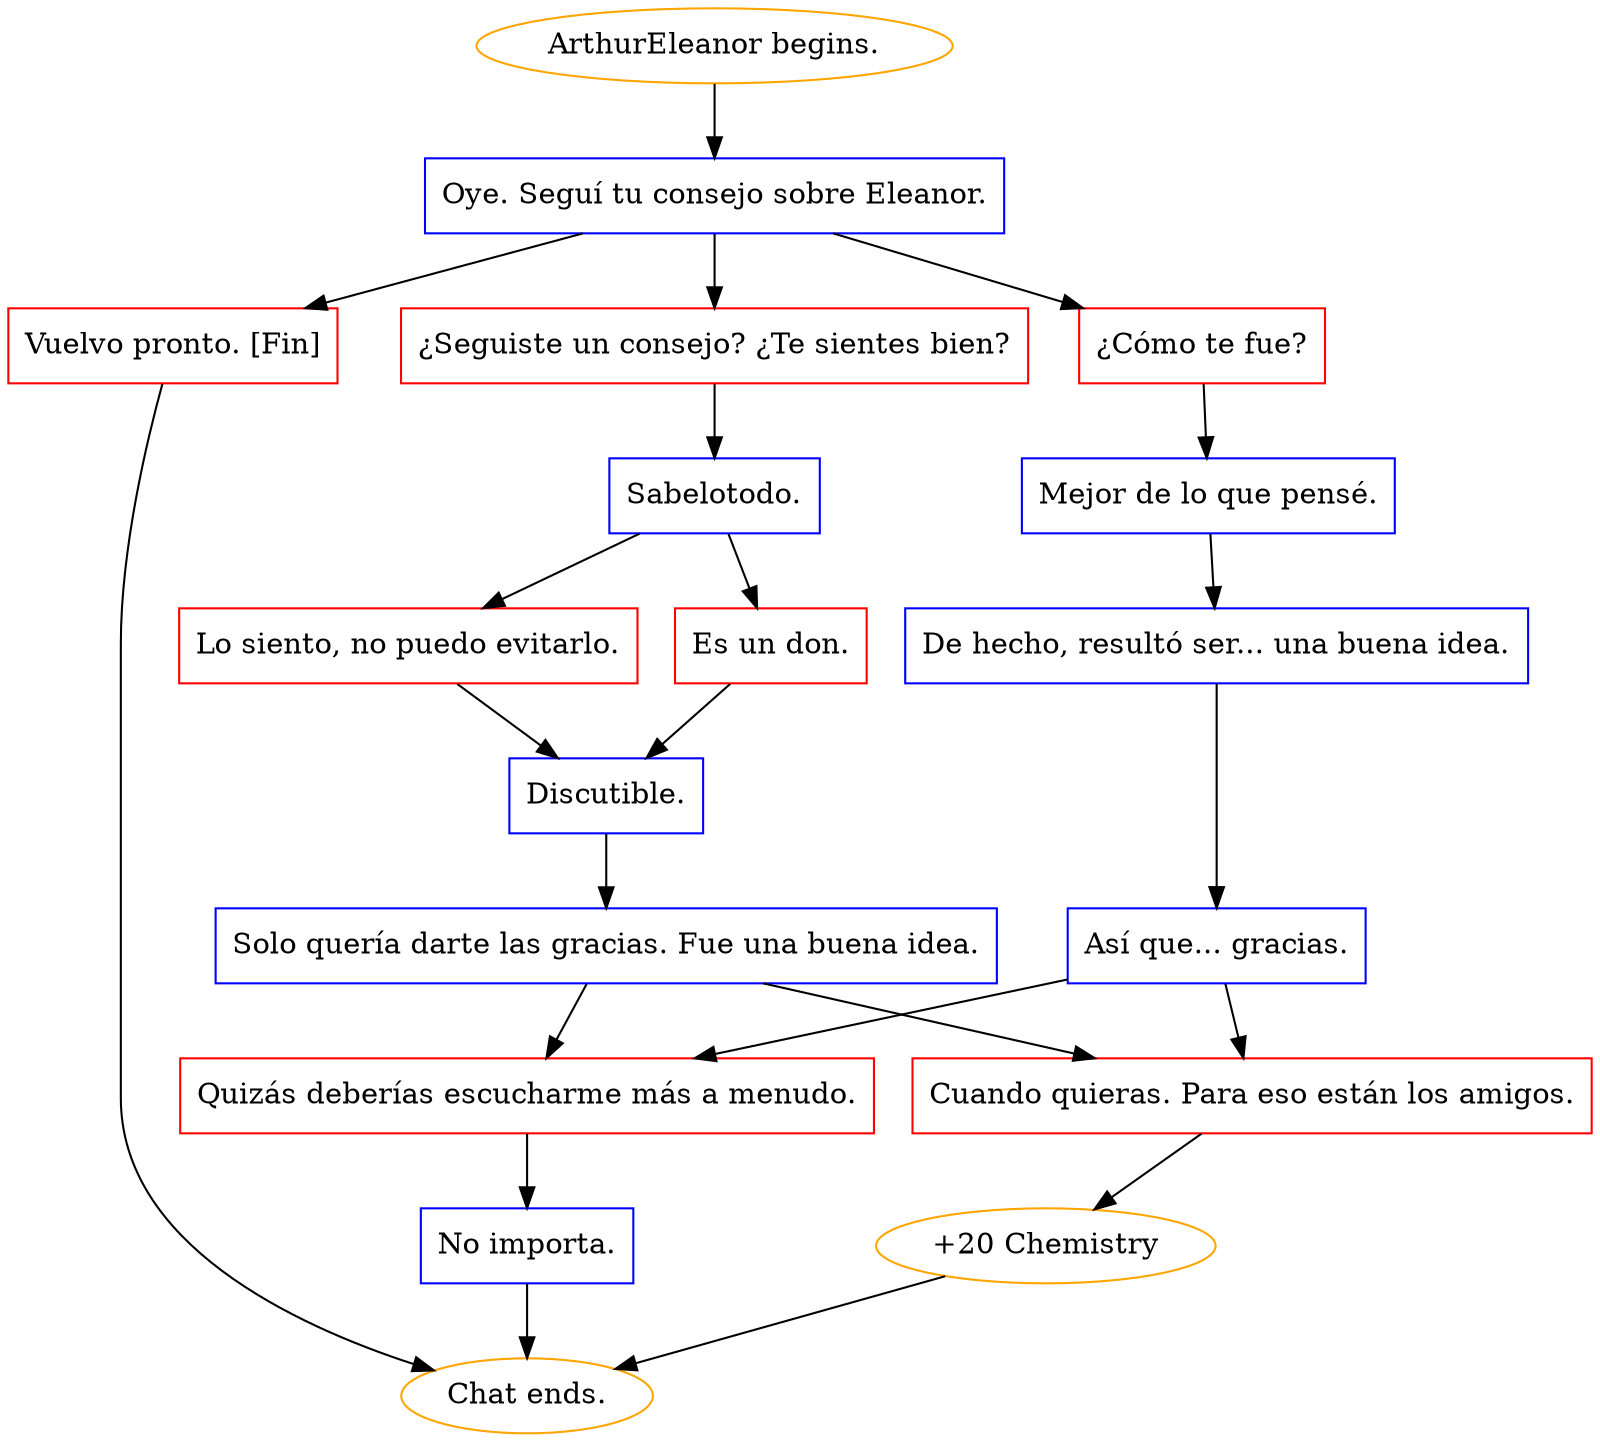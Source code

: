 digraph {
	"ArthurEleanor begins." [color=orange];
		"ArthurEleanor begins." -> j2898221654;
	j2898221654 [label="Oye. Seguí tu consejo sobre Eleanor.",shape=box,color=blue];
		j2898221654 -> j1239018180;
		j2898221654 -> j1235585465;
		j2898221654 -> j1714526186;
	j1239018180 [label="¿Cómo te fue?",shape=box,color=red];
		j1239018180 -> j3658741213;
	j1235585465 [label="¿Seguiste un consejo? ¿Te sientes bien?",shape=box,color=red];
		j1235585465 -> j2484539921;
	j1714526186 [label="Vuelvo pronto. [Fin]",shape=box,color=red];
		j1714526186 -> "Chat ends.";
	j3658741213 [label="Mejor de lo que pensé.",shape=box,color=blue];
		j3658741213 -> j2187061477;
	j2484539921 [label="Sabelotodo.",shape=box,color=blue];
		j2484539921 -> j3490650948;
		j2484539921 -> j2149695530;
	"Chat ends." [color=orange];
	j2187061477 [label="De hecho, resultó ser... una buena idea.",shape=box,color=blue];
		j2187061477 -> j2618876947;
	j3490650948 [label="Lo siento, no puedo evitarlo.",shape=box,color=red];
		j3490650948 -> j3997799579;
	j2149695530 [label="Es un don.",shape=box,color=red];
		j2149695530 -> j3997799579;
	j2618876947 [label="Así que... gracias.",shape=box,color=blue];
		j2618876947 -> j3858896705;
		j2618876947 -> j612049542;
	j3997799579 [label="Discutible.",shape=box,color=blue];
		j3997799579 -> j3379060655;
	j3858896705 [label="Cuando quieras. Para eso están los amigos.",shape=box,color=red];
		j3858896705 -> j367054140;
	j612049542 [label="Quizás deberías escucharme más a menudo.",shape=box,color=red];
		j612049542 -> j4118626611;
	j3379060655 [label="Solo quería darte las gracias. Fue una buena idea.",shape=box,color=blue];
		j3379060655 -> j3858896705;
		j3379060655 -> j612049542;
	j367054140 [label="+20 Chemistry",color=orange];
		j367054140 -> "Chat ends.";
	j4118626611 [label="No importa.",shape=box,color=blue];
		j4118626611 -> "Chat ends.";
}
